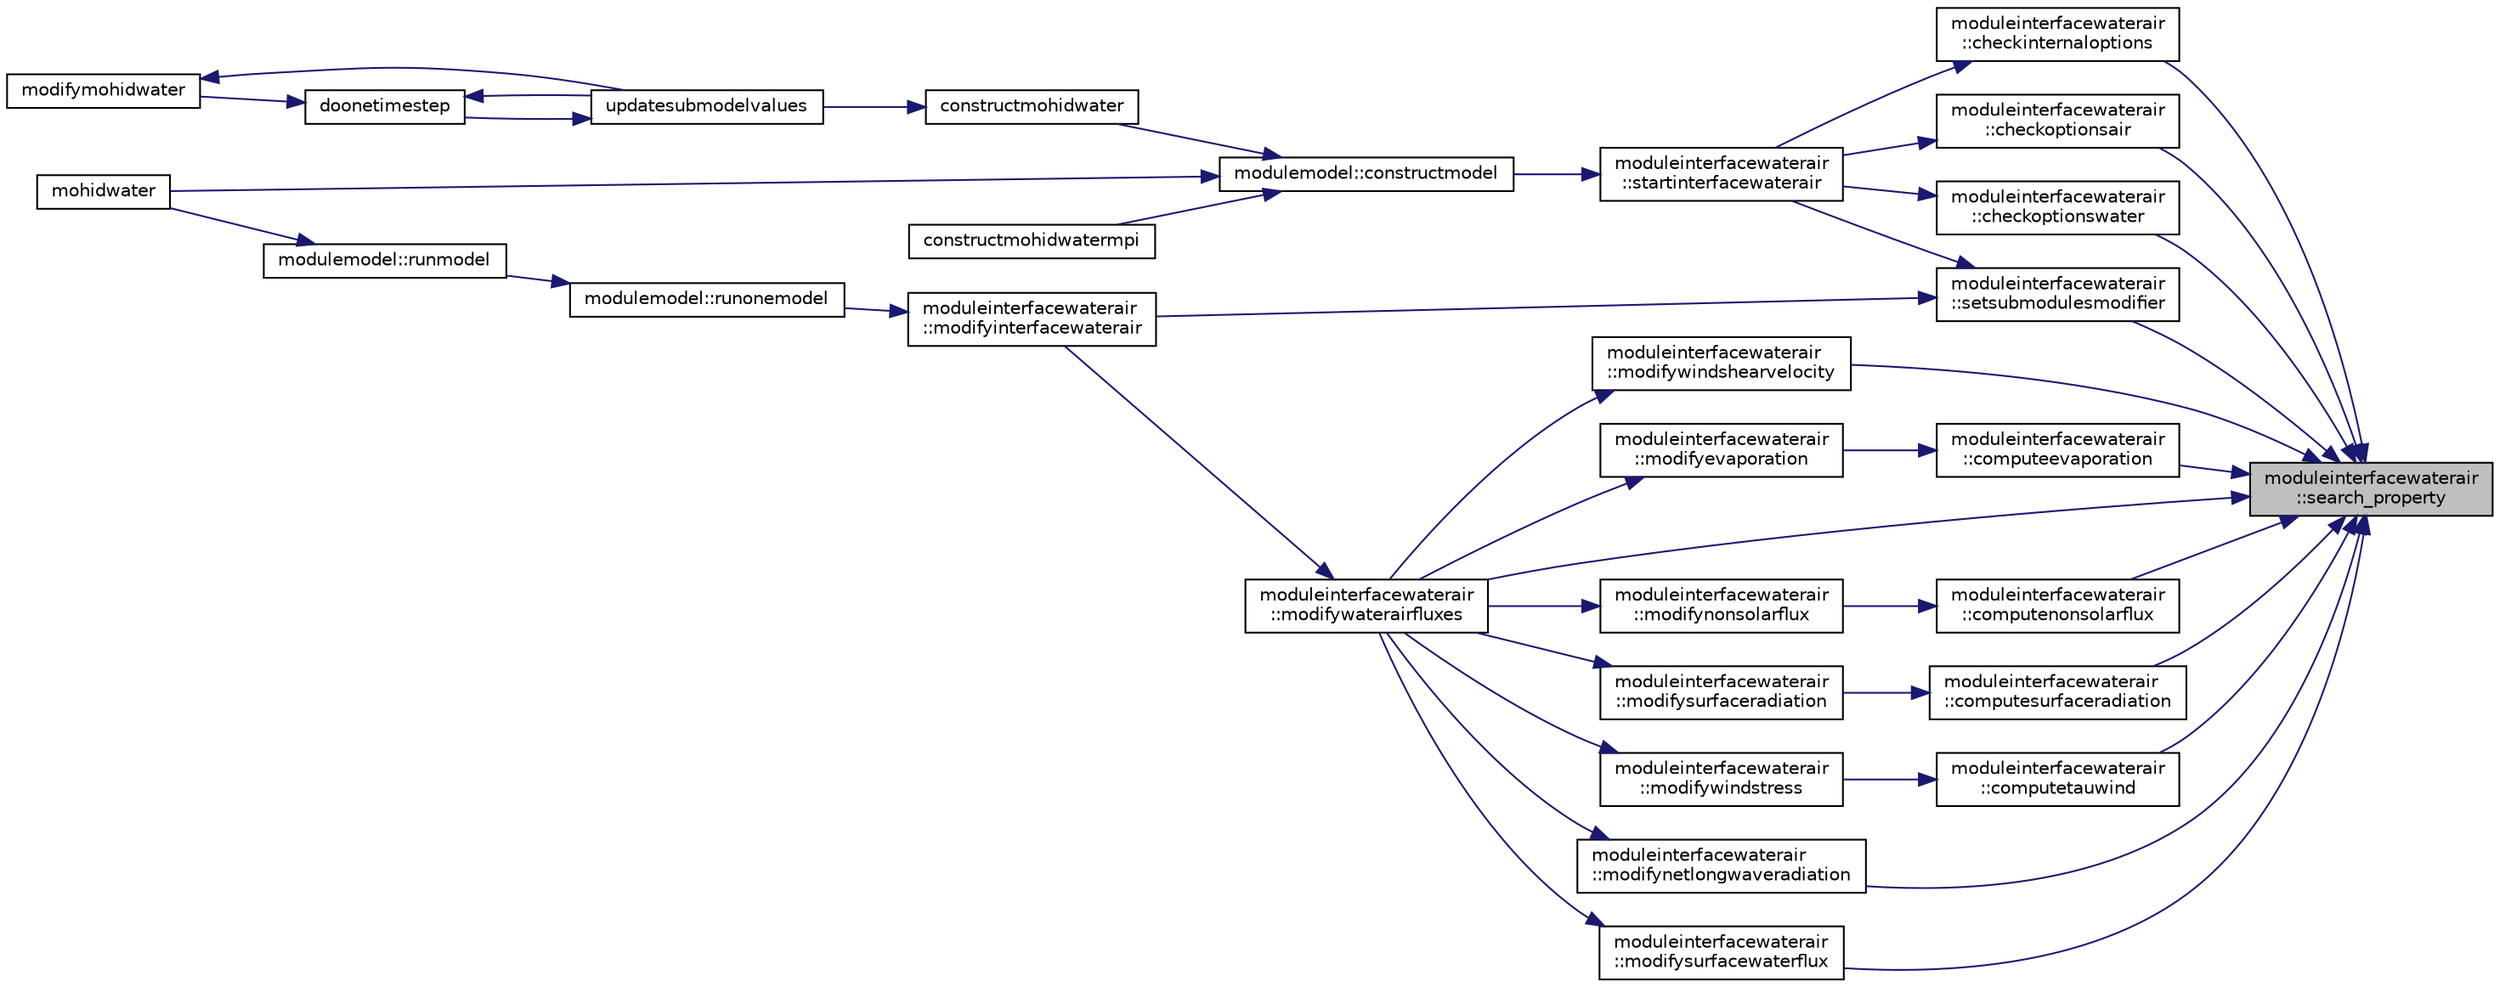 digraph "moduleinterfacewaterair::search_property"
{
 // LATEX_PDF_SIZE
  edge [fontname="Helvetica",fontsize="10",labelfontname="Helvetica",labelfontsize="10"];
  node [fontname="Helvetica",fontsize="10",shape=record];
  rankdir="RL";
  Node1 [label="moduleinterfacewaterair\l::search_property",height=0.2,width=0.4,color="black", fillcolor="grey75", style="filled", fontcolor="black",tooltip=" "];
  Node1 -> Node2 [dir="back",color="midnightblue",fontsize="10",style="solid"];
  Node2 [label="moduleinterfacewaterair\l::checkinternaloptions",height=0.2,width=0.4,color="black", fillcolor="white", style="filled",URL="$namespacemoduleinterfacewaterair.html#a7bb7aa6672e098e262e702265ea4cbef",tooltip=" "];
  Node2 -> Node3 [dir="back",color="midnightblue",fontsize="10",style="solid"];
  Node3 [label="moduleinterfacewaterair\l::startinterfacewaterair",height=0.2,width=0.4,color="black", fillcolor="white", style="filled",URL="$namespacemoduleinterfacewaterair.html#a1d15121ff2d6a7ec0e45dffd0506037a",tooltip=" "];
  Node3 -> Node4 [dir="back",color="midnightblue",fontsize="10",style="solid"];
  Node4 [label="modulemodel::constructmodel",height=0.2,width=0.4,color="black", fillcolor="white", style="filled",URL="$namespacemodulemodel.html#abcddd2b6e97f110b0c5b3bb00f069570",tooltip=" "];
  Node4 -> Node5 [dir="back",color="midnightblue",fontsize="10",style="solid"];
  Node5 [label="constructmohidwater",height=0.2,width=0.4,color="black", fillcolor="white", style="filled",URL="$_main_8_f90.html#abc6cfc7bca3f0c4dda032a34b9690319",tooltip=" "];
  Node5 -> Node6 [dir="back",color="midnightblue",fontsize="10",style="solid"];
  Node6 [label="updatesubmodelvalues",height=0.2,width=0.4,color="black", fillcolor="white", style="filled",URL="$_main_8_f90.html#a4c5ecbd810307fa557d4b4e6719c7fd1",tooltip=" "];
  Node6 -> Node7 [dir="back",color="midnightblue",fontsize="10",style="solid"];
  Node7 [label="doonetimestep",height=0.2,width=0.4,color="black", fillcolor="white", style="filled",URL="$_main_8_f90.html#a5a877f32d8c35a58c7bd824a65b07dba",tooltip=" "];
  Node7 -> Node8 [dir="back",color="midnightblue",fontsize="10",style="solid"];
  Node8 [label="modifymohidwater",height=0.2,width=0.4,color="black", fillcolor="white", style="filled",URL="$_main_8_f90.html#a98b6185e00bdaa093569c6645482e68b",tooltip=" "];
  Node8 -> Node6 [dir="back",color="midnightblue",fontsize="10",style="solid"];
  Node7 -> Node6 [dir="back",color="midnightblue",fontsize="10",style="solid"];
  Node4 -> Node9 [dir="back",color="midnightblue",fontsize="10",style="solid"];
  Node9 [label="constructmohidwatermpi",height=0.2,width=0.4,color="black", fillcolor="white", style="filled",URL="$_main_8_f90.html#a364d1a7b4621ef3a56c71daf2af5147e",tooltip=" "];
  Node4 -> Node10 [dir="back",color="midnightblue",fontsize="10",style="solid"];
  Node10 [label="mohidwater",height=0.2,width=0.4,color="black", fillcolor="white", style="filled",URL="$_main_8_f90.html#a22cacab418d9e36dcaa8c3aef44b4185",tooltip=" "];
  Node1 -> Node11 [dir="back",color="midnightblue",fontsize="10",style="solid"];
  Node11 [label="moduleinterfacewaterair\l::checkoptionsair",height=0.2,width=0.4,color="black", fillcolor="white", style="filled",URL="$namespacemoduleinterfacewaterair.html#afa8defb4c07e4d9150f1507fc3ea475a",tooltip=" "];
  Node11 -> Node3 [dir="back",color="midnightblue",fontsize="10",style="solid"];
  Node1 -> Node12 [dir="back",color="midnightblue",fontsize="10",style="solid"];
  Node12 [label="moduleinterfacewaterair\l::checkoptionswater",height=0.2,width=0.4,color="black", fillcolor="white", style="filled",URL="$namespacemoduleinterfacewaterair.html#a6ca031d04555d7ec7193b26144ed978f",tooltip=" "];
  Node12 -> Node3 [dir="back",color="midnightblue",fontsize="10",style="solid"];
  Node1 -> Node13 [dir="back",color="midnightblue",fontsize="10",style="solid"];
  Node13 [label="moduleinterfacewaterair\l::computeevaporation",height=0.2,width=0.4,color="black", fillcolor="white", style="filled",URL="$namespacemoduleinterfacewaterair.html#a808beb15bad5f77afa64f469679f1229",tooltip=" "];
  Node13 -> Node14 [dir="back",color="midnightblue",fontsize="10",style="solid"];
  Node14 [label="moduleinterfacewaterair\l::modifyevaporation",height=0.2,width=0.4,color="black", fillcolor="white", style="filled",URL="$namespacemoduleinterfacewaterair.html#a0c61f58f27a4d911118aadbccbbd1920",tooltip=" "];
  Node14 -> Node15 [dir="back",color="midnightblue",fontsize="10",style="solid"];
  Node15 [label="moduleinterfacewaterair\l::modifywaterairfluxes",height=0.2,width=0.4,color="black", fillcolor="white", style="filled",URL="$namespacemoduleinterfacewaterair.html#a91edae849454c0ec7ebcefd91556486e",tooltip=" "];
  Node15 -> Node16 [dir="back",color="midnightblue",fontsize="10",style="solid"];
  Node16 [label="moduleinterfacewaterair\l::modifyinterfacewaterair",height=0.2,width=0.4,color="black", fillcolor="white", style="filled",URL="$namespacemoduleinterfacewaterair.html#ad372fa1a038ce383360d4422cc25923d",tooltip=" "];
  Node16 -> Node17 [dir="back",color="midnightblue",fontsize="10",style="solid"];
  Node17 [label="modulemodel::runonemodel",height=0.2,width=0.4,color="black", fillcolor="white", style="filled",URL="$namespacemodulemodel.html#ab22d85061a595a03c83c11766cba5587",tooltip=" "];
  Node17 -> Node18 [dir="back",color="midnightblue",fontsize="10",style="solid"];
  Node18 [label="modulemodel::runmodel",height=0.2,width=0.4,color="black", fillcolor="white", style="filled",URL="$namespacemodulemodel.html#a16a07d5b28a4877790acec46aed111b6",tooltip=" "];
  Node18 -> Node10 [dir="back",color="midnightblue",fontsize="10",style="solid"];
  Node1 -> Node19 [dir="back",color="midnightblue",fontsize="10",style="solid"];
  Node19 [label="moduleinterfacewaterair\l::computenonsolarflux",height=0.2,width=0.4,color="black", fillcolor="white", style="filled",URL="$namespacemoduleinterfacewaterair.html#a440fa94544c221014817ea4b5bea703a",tooltip=" "];
  Node19 -> Node20 [dir="back",color="midnightblue",fontsize="10",style="solid"];
  Node20 [label="moduleinterfacewaterair\l::modifynonsolarflux",height=0.2,width=0.4,color="black", fillcolor="white", style="filled",URL="$namespacemoduleinterfacewaterair.html#a9ae768b301ebc2c73524836b992b568d",tooltip=" "];
  Node20 -> Node15 [dir="back",color="midnightblue",fontsize="10",style="solid"];
  Node1 -> Node21 [dir="back",color="midnightblue",fontsize="10",style="solid"];
  Node21 [label="moduleinterfacewaterair\l::computesurfaceradiation",height=0.2,width=0.4,color="black", fillcolor="white", style="filled",URL="$namespacemoduleinterfacewaterair.html#ac9ef1ef38af46f9428d5e550057e60b9",tooltip=" "];
  Node21 -> Node22 [dir="back",color="midnightblue",fontsize="10",style="solid"];
  Node22 [label="moduleinterfacewaterair\l::modifysurfaceradiation",height=0.2,width=0.4,color="black", fillcolor="white", style="filled",URL="$namespacemoduleinterfacewaterair.html#a57d8dae2ec14a4562c48bbccb24a5f96",tooltip=" "];
  Node22 -> Node15 [dir="back",color="midnightblue",fontsize="10",style="solid"];
  Node1 -> Node23 [dir="back",color="midnightblue",fontsize="10",style="solid"];
  Node23 [label="moduleinterfacewaterair\l::computetauwind",height=0.2,width=0.4,color="black", fillcolor="white", style="filled",URL="$namespacemoduleinterfacewaterair.html#aa8b103904b5c34125450b64aeff53081",tooltip=" "];
  Node23 -> Node24 [dir="back",color="midnightblue",fontsize="10",style="solid"];
  Node24 [label="moduleinterfacewaterair\l::modifywindstress",height=0.2,width=0.4,color="black", fillcolor="white", style="filled",URL="$namespacemoduleinterfacewaterair.html#a09c4f1b7db1459cc4893f784b8310831",tooltip=" "];
  Node24 -> Node15 [dir="back",color="midnightblue",fontsize="10",style="solid"];
  Node1 -> Node25 [dir="back",color="midnightblue",fontsize="10",style="solid"];
  Node25 [label="moduleinterfacewaterair\l::modifynetlongwaveradiation",height=0.2,width=0.4,color="black", fillcolor="white", style="filled",URL="$namespacemoduleinterfacewaterair.html#a446911b7d3595fa04059369d70ebf75e",tooltip=" "];
  Node25 -> Node15 [dir="back",color="midnightblue",fontsize="10",style="solid"];
  Node1 -> Node26 [dir="back",color="midnightblue",fontsize="10",style="solid"];
  Node26 [label="moduleinterfacewaterair\l::modifysurfacewaterflux",height=0.2,width=0.4,color="black", fillcolor="white", style="filled",URL="$namespacemoduleinterfacewaterair.html#a88a4ad4c4d7d19f977f8154341d169fd",tooltip=" "];
  Node26 -> Node15 [dir="back",color="midnightblue",fontsize="10",style="solid"];
  Node1 -> Node15 [dir="back",color="midnightblue",fontsize="10",style="solid"];
  Node1 -> Node27 [dir="back",color="midnightblue",fontsize="10",style="solid"];
  Node27 [label="moduleinterfacewaterair\l::modifywindshearvelocity",height=0.2,width=0.4,color="black", fillcolor="white", style="filled",URL="$namespacemoduleinterfacewaterair.html#a067a8627bd218eba128377b9cca8031f",tooltip=" "];
  Node27 -> Node15 [dir="back",color="midnightblue",fontsize="10",style="solid"];
  Node1 -> Node28 [dir="back",color="midnightblue",fontsize="10",style="solid"];
  Node28 [label="moduleinterfacewaterair\l::setsubmodulesmodifier",height=0.2,width=0.4,color="black", fillcolor="white", style="filled",URL="$namespacemoduleinterfacewaterair.html#a5f28ad0176312886bacef9cc171cb2e1",tooltip=" "];
  Node28 -> Node16 [dir="back",color="midnightblue",fontsize="10",style="solid"];
  Node28 -> Node3 [dir="back",color="midnightblue",fontsize="10",style="solid"];
}
